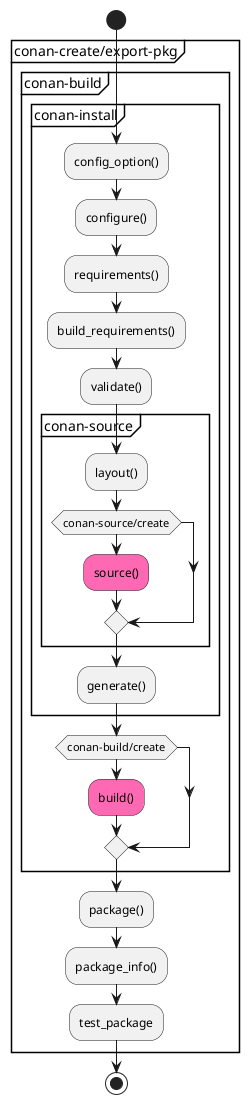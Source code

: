 @startuml
start
partition conan-create/export-pkg {
    partition conan-build {
        partition conan-install {
            :config_option();
            :configure();
            :requirements();
            :build_requirements();
            :validate();
            partition conan-source {
                :layout();
                if (conan-source/create) then
                    #HotPink:source();
                endif
            }
            :generate();
        }
        if (conan-build/create) then
            #HotPink:build();
        endif
    }
    :package();
    :package_info();
    :test_package;
}
stop
@enduml